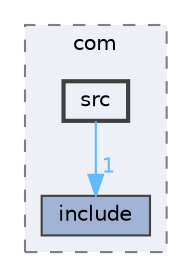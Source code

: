 digraph "C:/Users/Howne/Documents/ESILV/DVB_CDR/teensy/lib/com/src"
{
 // LATEX_PDF_SIZE
  bgcolor="transparent";
  edge [fontname=Helvetica,fontsize=10,labelfontname=Helvetica,labelfontsize=10];
  node [fontname=Helvetica,fontsize=10,shape=box,height=0.2,width=0.4];
  compound=true
  subgraph clusterdir_e509f0b061d1f5b177996fcccc05cdf7 {
    graph [ bgcolor="#edf0f7", pencolor="grey50", label="com", fontname=Helvetica,fontsize=10 style="filled,dashed", URL="dir_e509f0b061d1f5b177996fcccc05cdf7.html",tooltip=""]
  dir_84363b2320404e8e1b05cc7ae66075b9 [label="include", fillcolor="#a2b4d6", color="grey25", style="filled", URL="dir_84363b2320404e8e1b05cc7ae66075b9.html",tooltip=""];
  dir_b1b9660276cbf1de39b1116404e2b515 [label="src", fillcolor="#edf0f7", color="grey25", style="filled,bold", URL="dir_b1b9660276cbf1de39b1116404e2b515.html",tooltip=""];
  }
  dir_b1b9660276cbf1de39b1116404e2b515->dir_84363b2320404e8e1b05cc7ae66075b9 [headlabel="1", labeldistance=1.5 headhref="dir_000013_000005.html" href="dir_000013_000005.html" color="steelblue1" fontcolor="steelblue1"];
}
